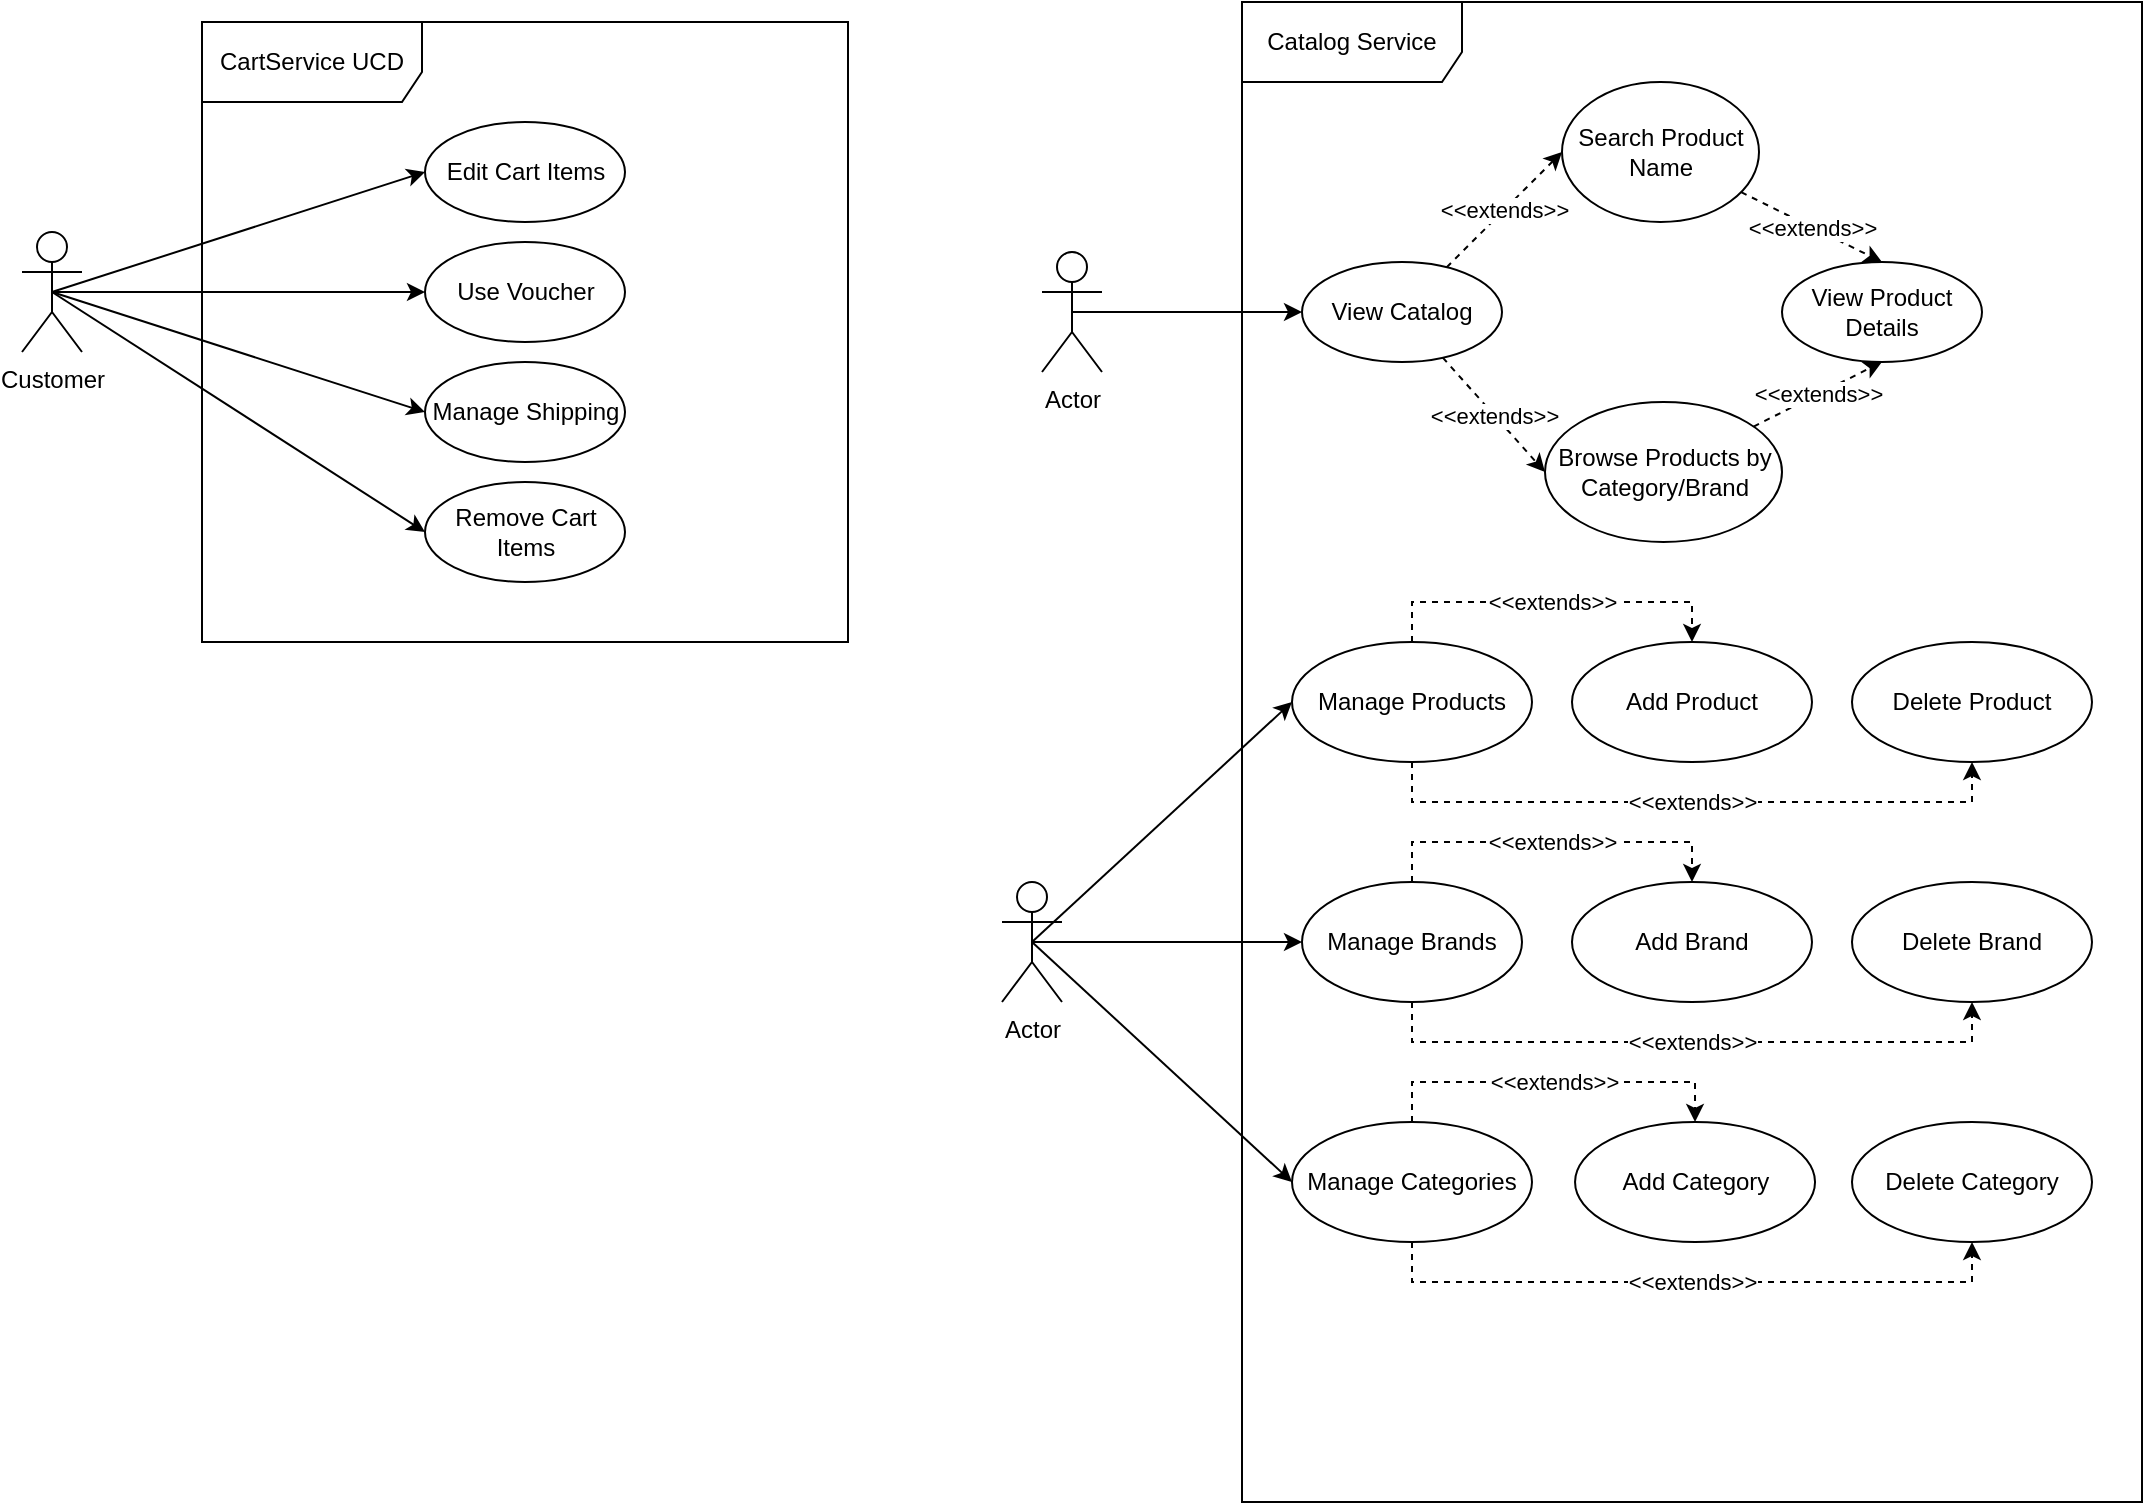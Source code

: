 <mxfile version="12.4.3" type="github" pages="1">
  <diagram id="EZ-Fo409MBvBVe8mJaMu" name="Page-1">
    <mxGraphModel dx="868" dy="495" grid="1" gridSize="10" guides="1" tooltips="1" connect="1" arrows="1" fold="1" page="1" pageScale="1" pageWidth="827" pageHeight="1169" math="0" shadow="0">
      <root>
        <mxCell id="0"/>
        <mxCell id="1" parent="0"/>
        <mxCell id="HigYBwu25Xkicgy7qNuS-1" value="CartService UCD" style="shape=umlFrame;whiteSpace=wrap;html=1;width=110;height=40;" vertex="1" parent="1">
          <mxGeometry x="140" y="20" width="323" height="310" as="geometry"/>
        </mxCell>
        <mxCell id="HigYBwu25Xkicgy7qNuS-57" style="edgeStyle=none;rounded=0;orthogonalLoop=1;jettySize=auto;html=1;exitX=0.5;exitY=0.5;exitDx=0;exitDy=0;exitPerimeter=0;entryX=0;entryY=0.5;entryDx=0;entryDy=0;" edge="1" parent="1" source="HigYBwu25Xkicgy7qNuS-2" target="HigYBwu25Xkicgy7qNuS-10">
          <mxGeometry relative="1" as="geometry"/>
        </mxCell>
        <mxCell id="HigYBwu25Xkicgy7qNuS-58" style="edgeStyle=none;rounded=0;orthogonalLoop=1;jettySize=auto;html=1;exitX=0.5;exitY=0.5;exitDx=0;exitDy=0;exitPerimeter=0;" edge="1" parent="1" source="HigYBwu25Xkicgy7qNuS-2" target="HigYBwu25Xkicgy7qNuS-9">
          <mxGeometry relative="1" as="geometry"/>
        </mxCell>
        <mxCell id="HigYBwu25Xkicgy7qNuS-59" style="edgeStyle=none;rounded=0;orthogonalLoop=1;jettySize=auto;html=1;exitX=0.5;exitY=0.5;exitDx=0;exitDy=0;exitPerimeter=0;entryX=0;entryY=0.5;entryDx=0;entryDy=0;" edge="1" parent="1" source="HigYBwu25Xkicgy7qNuS-2" target="HigYBwu25Xkicgy7qNuS-11">
          <mxGeometry relative="1" as="geometry"/>
        </mxCell>
        <mxCell id="HigYBwu25Xkicgy7qNuS-60" style="edgeStyle=none;rounded=0;orthogonalLoop=1;jettySize=auto;html=1;exitX=0.5;exitY=0.5;exitDx=0;exitDy=0;exitPerimeter=0;entryX=0;entryY=0.5;entryDx=0;entryDy=0;" edge="1" parent="1" source="HigYBwu25Xkicgy7qNuS-2" target="HigYBwu25Xkicgy7qNuS-8">
          <mxGeometry relative="1" as="geometry"/>
        </mxCell>
        <mxCell id="HigYBwu25Xkicgy7qNuS-2" value="Customer" style="shape=umlActor;verticalLabelPosition=bottom;labelBackgroundColor=#ffffff;verticalAlign=top;html=1;" vertex="1" parent="1">
          <mxGeometry x="50" y="125" width="30" height="60" as="geometry"/>
        </mxCell>
        <mxCell id="HigYBwu25Xkicgy7qNuS-8" value="Remove Cart Items" style="ellipse;whiteSpace=wrap;html=1;" vertex="1" parent="1">
          <mxGeometry x="251.5" y="250" width="100" height="50" as="geometry"/>
        </mxCell>
        <mxCell id="HigYBwu25Xkicgy7qNuS-9" value="Use Voucher" style="ellipse;whiteSpace=wrap;html=1;" vertex="1" parent="1">
          <mxGeometry x="251.5" y="130" width="100" height="50" as="geometry"/>
        </mxCell>
        <mxCell id="HigYBwu25Xkicgy7qNuS-10" value="Edit Cart Items" style="ellipse;whiteSpace=wrap;html=1;" vertex="1" parent="1">
          <mxGeometry x="251.5" y="70" width="100" height="50" as="geometry"/>
        </mxCell>
        <mxCell id="HigYBwu25Xkicgy7qNuS-11" value="Manage Shipping" style="ellipse;whiteSpace=wrap;html=1;" vertex="1" parent="1">
          <mxGeometry x="251.5" y="190" width="100" height="50" as="geometry"/>
        </mxCell>
        <mxCell id="HigYBwu25Xkicgy7qNuS-17" value="Catalog Service" style="shape=umlFrame;whiteSpace=wrap;html=1;width=110;height=40;" vertex="1" parent="1">
          <mxGeometry x="660" y="10" width="450" height="750" as="geometry"/>
        </mxCell>
        <mxCell id="HigYBwu25Xkicgy7qNuS-32" value="&amp;lt;&amp;lt;extends&amp;gt;&amp;gt;" style="edgeStyle=none;rounded=0;orthogonalLoop=1;jettySize=auto;html=1;entryX=0.5;entryY=0;entryDx=0;entryDy=0;dashed=1;" edge="1" parent="1" source="HigYBwu25Xkicgy7qNuS-18" target="HigYBwu25Xkicgy7qNuS-19">
          <mxGeometry relative="1" as="geometry"/>
        </mxCell>
        <mxCell id="HigYBwu25Xkicgy7qNuS-18" value="Search Product Name" style="ellipse;whiteSpace=wrap;html=1;" vertex="1" parent="1">
          <mxGeometry x="820" y="50" width="98.5" height="70" as="geometry"/>
        </mxCell>
        <mxCell id="HigYBwu25Xkicgy7qNuS-19" value="View Product Details" style="ellipse;whiteSpace=wrap;html=1;" vertex="1" parent="1">
          <mxGeometry x="930" y="140" width="100" height="50" as="geometry"/>
        </mxCell>
        <mxCell id="HigYBwu25Xkicgy7qNuS-29" value="&amp;lt;&amp;lt;extends&amp;gt;&amp;gt;" style="edgeStyle=none;rounded=0;orthogonalLoop=1;jettySize=auto;html=1;entryX=0;entryY=0.5;entryDx=0;entryDy=0;dashed=1;" edge="1" parent="1" source="HigYBwu25Xkicgy7qNuS-20" target="HigYBwu25Xkicgy7qNuS-18">
          <mxGeometry relative="1" as="geometry"/>
        </mxCell>
        <mxCell id="HigYBwu25Xkicgy7qNuS-30" value="&amp;lt;&amp;lt;extends&amp;gt;&amp;gt;" style="edgeStyle=none;rounded=0;orthogonalLoop=1;jettySize=auto;html=1;entryX=0;entryY=0.5;entryDx=0;entryDy=0;dashed=1;" edge="1" parent="1" source="HigYBwu25Xkicgy7qNuS-20" target="HigYBwu25Xkicgy7qNuS-21">
          <mxGeometry relative="1" as="geometry"/>
        </mxCell>
        <mxCell id="HigYBwu25Xkicgy7qNuS-20" value="View Catalog" style="ellipse;whiteSpace=wrap;html=1;" vertex="1" parent="1">
          <mxGeometry x="690" y="140" width="100" height="50" as="geometry"/>
        </mxCell>
        <mxCell id="HigYBwu25Xkicgy7qNuS-33" value="&amp;lt;&amp;lt;extends&amp;gt;&amp;gt;" style="edgeStyle=none;rounded=0;orthogonalLoop=1;jettySize=auto;html=1;entryX=0.5;entryY=1;entryDx=0;entryDy=0;dashed=1;" edge="1" parent="1" source="HigYBwu25Xkicgy7qNuS-21" target="HigYBwu25Xkicgy7qNuS-19">
          <mxGeometry relative="1" as="geometry"/>
        </mxCell>
        <mxCell id="HigYBwu25Xkicgy7qNuS-21" value="Browse Products by Category/Brand" style="ellipse;whiteSpace=wrap;html=1;" vertex="1" parent="1">
          <mxGeometry x="811.5" y="210" width="118.5" height="70" as="geometry"/>
        </mxCell>
        <mxCell id="HigYBwu25Xkicgy7qNuS-27" style="edgeStyle=none;rounded=0;orthogonalLoop=1;jettySize=auto;html=1;exitX=0.5;exitY=0.5;exitDx=0;exitDy=0;exitPerimeter=0;entryX=0;entryY=0.5;entryDx=0;entryDy=0;" edge="1" parent="1" source="HigYBwu25Xkicgy7qNuS-22" target="HigYBwu25Xkicgy7qNuS-20">
          <mxGeometry relative="1" as="geometry"/>
        </mxCell>
        <mxCell id="HigYBwu25Xkicgy7qNuS-22" value="Actor" style="shape=umlActor;verticalLabelPosition=bottom;labelBackgroundColor=#ffffff;verticalAlign=top;html=1;" vertex="1" parent="1">
          <mxGeometry x="560" y="135" width="30" height="60" as="geometry"/>
        </mxCell>
        <mxCell id="HigYBwu25Xkicgy7qNuS-53" value="&amp;lt;&amp;lt;extends&amp;gt;&amp;gt;" style="edgeStyle=orthogonalEdgeStyle;rounded=0;orthogonalLoop=1;jettySize=auto;html=1;entryX=0.5;entryY=0;entryDx=0;entryDy=0;dashed=1;exitX=0.5;exitY=0;exitDx=0;exitDy=0;" edge="1" parent="1" source="HigYBwu25Xkicgy7qNuS-35" target="HigYBwu25Xkicgy7qNuS-42">
          <mxGeometry relative="1" as="geometry"/>
        </mxCell>
        <mxCell id="HigYBwu25Xkicgy7qNuS-54" value="&amp;lt;&amp;lt;extends&amp;gt;&amp;gt;" style="edgeStyle=orthogonalEdgeStyle;rounded=0;orthogonalLoop=1;jettySize=auto;html=1;entryX=0.5;entryY=1;entryDx=0;entryDy=0;dashed=1;" edge="1" parent="1" source="HigYBwu25Xkicgy7qNuS-35" target="HigYBwu25Xkicgy7qNuS-43">
          <mxGeometry relative="1" as="geometry">
            <Array as="points">
              <mxPoint x="745" y="650"/>
              <mxPoint x="1025" y="650"/>
            </Array>
          </mxGeometry>
        </mxCell>
        <mxCell id="HigYBwu25Xkicgy7qNuS-35" value="Manage Categories" style="ellipse;whiteSpace=wrap;html=1;" vertex="1" parent="1">
          <mxGeometry x="685" y="570" width="120" height="60" as="geometry"/>
        </mxCell>
        <mxCell id="HigYBwu25Xkicgy7qNuS-50" value="&amp;lt;&amp;lt;extends&amp;gt;&amp;gt;" style="edgeStyle=orthogonalEdgeStyle;rounded=0;orthogonalLoop=1;jettySize=auto;html=1;entryX=0.5;entryY=0;entryDx=0;entryDy=0;dashed=1;exitX=0.5;exitY=0;exitDx=0;exitDy=0;" edge="1" parent="1" source="HigYBwu25Xkicgy7qNuS-36" target="HigYBwu25Xkicgy7qNuS-40">
          <mxGeometry relative="1" as="geometry"/>
        </mxCell>
        <mxCell id="HigYBwu25Xkicgy7qNuS-52" value="&amp;lt;&amp;lt;extends&amp;gt;&amp;gt;" style="edgeStyle=orthogonalEdgeStyle;rounded=0;orthogonalLoop=1;jettySize=auto;html=1;entryX=0.5;entryY=1;entryDx=0;entryDy=0;dashed=1;exitX=0.5;exitY=1;exitDx=0;exitDy=0;" edge="1" parent="1" source="HigYBwu25Xkicgy7qNuS-36" target="HigYBwu25Xkicgy7qNuS-41">
          <mxGeometry relative="1" as="geometry"/>
        </mxCell>
        <mxCell id="HigYBwu25Xkicgy7qNuS-36" value="Manage Brands" style="ellipse;whiteSpace=wrap;html=1;" vertex="1" parent="1">
          <mxGeometry x="690" y="450" width="110" height="60" as="geometry"/>
        </mxCell>
        <mxCell id="HigYBwu25Xkicgy7qNuS-46" value="&amp;lt;&amp;lt;extends&amp;gt;&amp;gt;" style="edgeStyle=orthogonalEdgeStyle;rounded=0;orthogonalLoop=1;jettySize=auto;html=1;exitX=0.5;exitY=0;exitDx=0;exitDy=0;entryX=0.5;entryY=0;entryDx=0;entryDy=0;dashed=1;" edge="1" parent="1" source="HigYBwu25Xkicgy7qNuS-37" target="HigYBwu25Xkicgy7qNuS-38">
          <mxGeometry relative="1" as="geometry"/>
        </mxCell>
        <mxCell id="HigYBwu25Xkicgy7qNuS-48" value="&amp;lt;&amp;lt;extends&amp;gt;&amp;gt;" style="edgeStyle=orthogonalEdgeStyle;rounded=0;orthogonalLoop=1;jettySize=auto;html=1;entryX=0.5;entryY=1;entryDx=0;entryDy=0;dashed=1;exitX=0.5;exitY=1;exitDx=0;exitDy=0;" edge="1" parent="1" source="HigYBwu25Xkicgy7qNuS-37" target="HigYBwu25Xkicgy7qNuS-39">
          <mxGeometry relative="1" as="geometry">
            <Array as="points">
              <mxPoint x="745" y="410"/>
              <mxPoint x="1025" y="410"/>
            </Array>
          </mxGeometry>
        </mxCell>
        <mxCell id="HigYBwu25Xkicgy7qNuS-37" value="Manage Products" style="ellipse;whiteSpace=wrap;html=1;" vertex="1" parent="1">
          <mxGeometry x="685" y="330" width="120" height="60" as="geometry"/>
        </mxCell>
        <mxCell id="HigYBwu25Xkicgy7qNuS-38" value="Add Product" style="ellipse;whiteSpace=wrap;html=1;" vertex="1" parent="1">
          <mxGeometry x="825" y="330" width="120" height="60" as="geometry"/>
        </mxCell>
        <mxCell id="HigYBwu25Xkicgy7qNuS-39" value="Delete Product" style="ellipse;whiteSpace=wrap;html=1;" vertex="1" parent="1">
          <mxGeometry x="965" y="330" width="120" height="60" as="geometry"/>
        </mxCell>
        <mxCell id="HigYBwu25Xkicgy7qNuS-40" value="Add Brand" style="ellipse;whiteSpace=wrap;html=1;" vertex="1" parent="1">
          <mxGeometry x="825" y="450" width="120" height="60" as="geometry"/>
        </mxCell>
        <mxCell id="HigYBwu25Xkicgy7qNuS-41" value="Delete Brand" style="ellipse;whiteSpace=wrap;html=1;" vertex="1" parent="1">
          <mxGeometry x="965" y="450" width="120" height="60" as="geometry"/>
        </mxCell>
        <mxCell id="HigYBwu25Xkicgy7qNuS-42" value="Add Category" style="ellipse;whiteSpace=wrap;html=1;" vertex="1" parent="1">
          <mxGeometry x="826.52" y="570" width="120" height="60" as="geometry"/>
        </mxCell>
        <mxCell id="HigYBwu25Xkicgy7qNuS-43" value="Delete Category" style="ellipse;whiteSpace=wrap;html=1;" vertex="1" parent="1">
          <mxGeometry x="965" y="570" width="120" height="60" as="geometry"/>
        </mxCell>
        <mxCell id="HigYBwu25Xkicgy7qNuS-45" style="edgeStyle=none;rounded=0;orthogonalLoop=1;jettySize=auto;html=1;exitX=0.5;exitY=0.5;exitDx=0;exitDy=0;exitPerimeter=0;entryX=0;entryY=0.5;entryDx=0;entryDy=0;" edge="1" parent="1" source="HigYBwu25Xkicgy7qNuS-44" target="HigYBwu25Xkicgy7qNuS-37">
          <mxGeometry relative="1" as="geometry"/>
        </mxCell>
        <mxCell id="HigYBwu25Xkicgy7qNuS-55" style="edgeStyle=orthogonalEdgeStyle;rounded=0;orthogonalLoop=1;jettySize=auto;html=1;exitX=0.5;exitY=0.5;exitDx=0;exitDy=0;exitPerimeter=0;" edge="1" parent="1" source="HigYBwu25Xkicgy7qNuS-44" target="HigYBwu25Xkicgy7qNuS-36">
          <mxGeometry relative="1" as="geometry"/>
        </mxCell>
        <mxCell id="HigYBwu25Xkicgy7qNuS-56" style="rounded=0;orthogonalLoop=1;jettySize=auto;html=1;exitX=0.5;exitY=0.5;exitDx=0;exitDy=0;exitPerimeter=0;entryX=0;entryY=0.5;entryDx=0;entryDy=0;" edge="1" parent="1" source="HigYBwu25Xkicgy7qNuS-44" target="HigYBwu25Xkicgy7qNuS-35">
          <mxGeometry relative="1" as="geometry"/>
        </mxCell>
        <mxCell id="HigYBwu25Xkicgy7qNuS-44" value="Actor" style="shape=umlActor;verticalLabelPosition=bottom;labelBackgroundColor=#ffffff;verticalAlign=top;html=1;" vertex="1" parent="1">
          <mxGeometry x="540" y="450" width="30" height="60" as="geometry"/>
        </mxCell>
      </root>
    </mxGraphModel>
  </diagram>
</mxfile>
